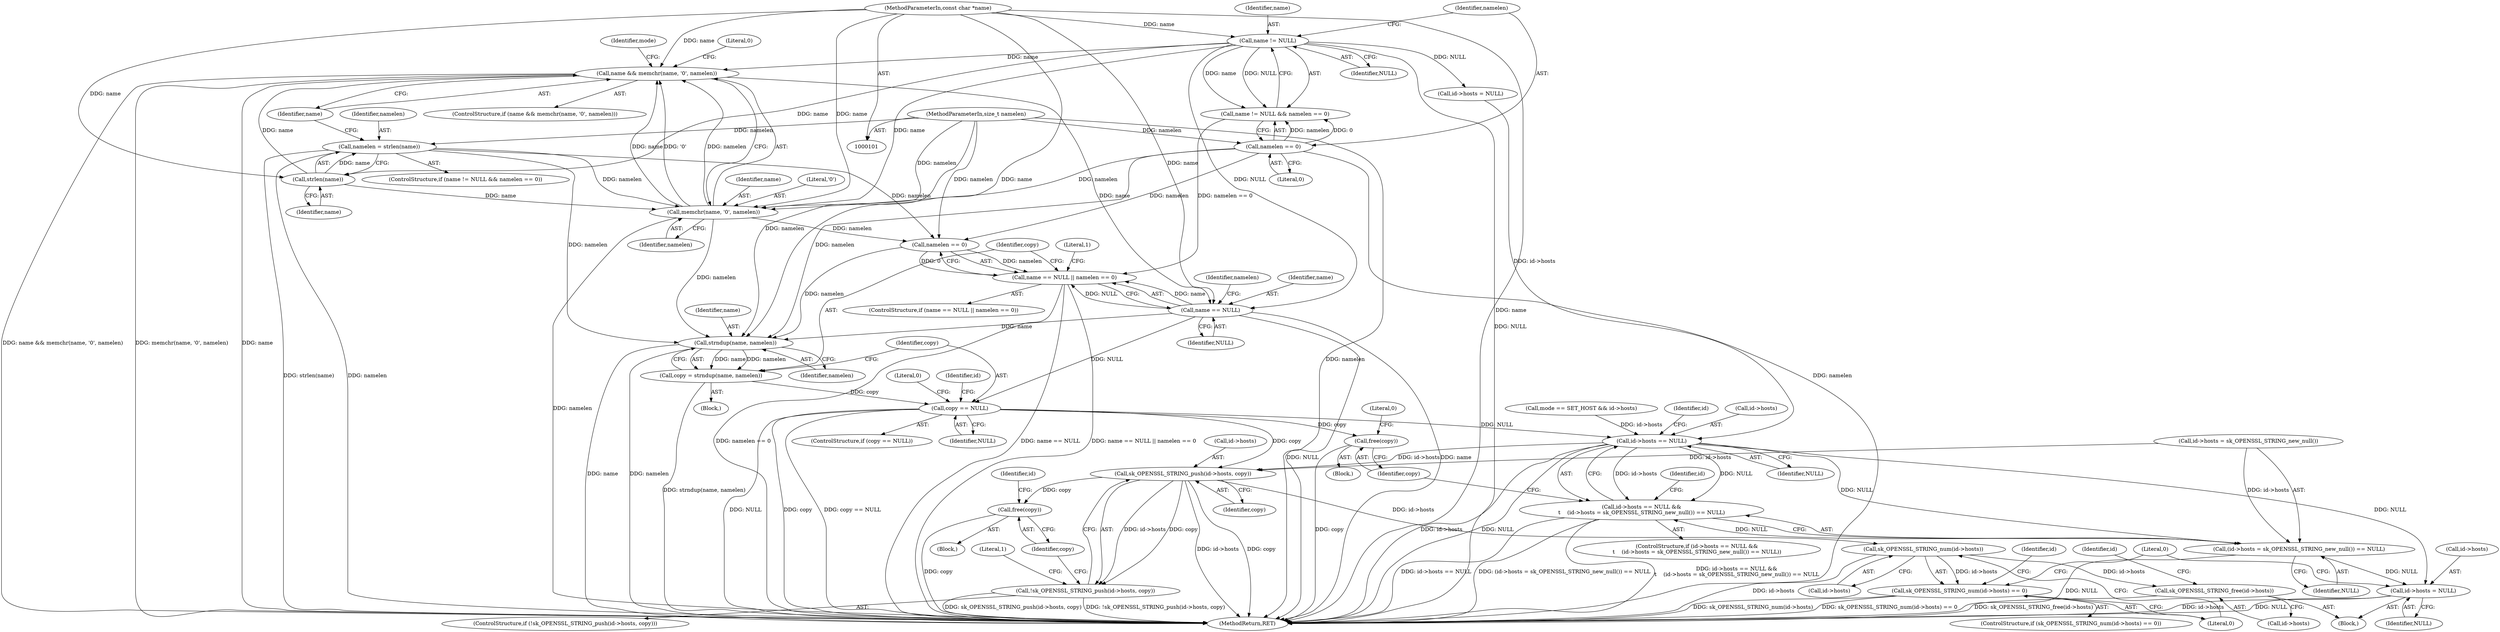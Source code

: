 digraph "0_openbsd_0654414afcce51a16d35d05060190a3ec4618d42@API" {
"1000121" [label="(Call,name && memchr(name, '\0', namelen))"];
"1000118" [label="(Call,strlen(name))"];
"1000110" [label="(Call,name != NULL)"];
"1000104" [label="(MethodParameterIn,const char *name)"];
"1000123" [label="(Call,memchr(name, '\0', namelen))"];
"1000116" [label="(Call,namelen = strlen(name))"];
"1000105" [label="(MethodParameterIn,size_t namelen)"];
"1000113" [label="(Call,namelen == 0)"];
"1000149" [label="(Call,name == NULL)"];
"1000148" [label="(Call,name == NULL || namelen == 0)"];
"1000159" [label="(Call,strndup(name, namelen))"];
"1000157" [label="(Call,copy = strndup(name, namelen))"];
"1000163" [label="(Call,copy == NULL)"];
"1000170" [label="(Call,id->hosts == NULL)"];
"1000169" [label="(Call,id->hosts == NULL &&\n\t    (id->hosts = sk_OPENSSL_STRING_new_null()) == NULL)"];
"1000175" [label="(Call,(id->hosts = sk_OPENSSL_STRING_new_null()) == NULL)"];
"1000209" [label="(Call,id->hosts = NULL)"];
"1000189" [label="(Call,sk_OPENSSL_STRING_push(id->hosts, copy))"];
"1000188" [label="(Call,!sk_OPENSSL_STRING_push(id->hosts, copy))"];
"1000195" [label="(Call,free(copy))"];
"1000199" [label="(Call,sk_OPENSSL_STRING_num(id->hosts))"];
"1000198" [label="(Call,sk_OPENSSL_STRING_num(id->hosts) == 0)"];
"1000205" [label="(Call,sk_OPENSSL_STRING_free(id->hosts))"];
"1000183" [label="(Call,free(copy))"];
"1000205" [label="(Call,sk_OPENSSL_STRING_free(id->hosts))"];
"1000142" [label="(Call,id->hosts = NULL)"];
"1000148" [label="(Call,name == NULL || namelen == 0)"];
"1000195" [label="(Call,free(copy))"];
"1000217" [label="(Literal,1)"];
"1000110" [label="(Call,name != NULL)"];
"1000169" [label="(Call,id->hosts == NULL &&\n\t    (id->hosts = sk_OPENSSL_STRING_new_null()) == NULL)"];
"1000218" [label="(MethodReturn,RET)"];
"1000108" [label="(ControlStructure,if (name != NULL && namelen == 0))"];
"1000152" [label="(Call,namelen == 0)"];
"1000161" [label="(Identifier,namelen)"];
"1000186" [label="(Literal,0)"];
"1000204" [label="(Block,)"];
"1000207" [label="(Identifier,id)"];
"1000114" [label="(Identifier,namelen)"];
"1000191" [label="(Identifier,id)"];
"1000124" [label="(Identifier,name)"];
"1000147" [label="(ControlStructure,if (name == NULL || namelen == 0))"];
"1000167" [label="(Literal,0)"];
"1000157" [label="(Call,copy = strndup(name, namelen))"];
"1000172" [label="(Identifier,id)"];
"1000190" [label="(Call,id->hosts)"];
"1000193" [label="(Identifier,copy)"];
"1000176" [label="(Call,id->hosts = sk_OPENSSL_STRING_new_null())"];
"1000182" [label="(Block,)"];
"1000203" [label="(Literal,0)"];
"1000211" [label="(Identifier,id)"];
"1000113" [label="(Call,namelen == 0)"];
"1000120" [label="(ControlStructure,if (name && memchr(name, '\0', namelen)))"];
"1000171" [label="(Call,id->hosts)"];
"1000162" [label="(ControlStructure,if (copy == NULL))"];
"1000187" [label="(ControlStructure,if (!sk_OPENSSL_STRING_push(id->hosts, copy)))"];
"1000200" [label="(Call,id->hosts)"];
"1000104" [label="(MethodParameterIn,const char *name)"];
"1000153" [label="(Identifier,namelen)"];
"1000150" [label="(Identifier,name)"];
"1000160" [label="(Identifier,name)"];
"1000164" [label="(Identifier,copy)"];
"1000165" [label="(Identifier,NULL)"];
"1000199" [label="(Call,sk_OPENSSL_STRING_num(id->hosts))"];
"1000121" [label="(Call,name && memchr(name, '\0', namelen))"];
"1000194" [label="(Block,)"];
"1000130" [label="(Call,mode == SET_HOST && id->hosts)"];
"1000188" [label="(Call,!sk_OPENSSL_STRING_push(id->hosts, copy))"];
"1000197" [label="(ControlStructure,if (sk_OPENSSL_STRING_num(id->hosts) == 0))"];
"1000168" [label="(ControlStructure,if (id->hosts == NULL &&\n\t    (id->hosts = sk_OPENSSL_STRING_new_null()) == NULL))"];
"1000128" [label="(Literal,0)"];
"1000119" [label="(Identifier,name)"];
"1000122" [label="(Identifier,name)"];
"1000170" [label="(Call,id->hosts == NULL)"];
"1000206" [label="(Call,id->hosts)"];
"1000159" [label="(Call,strndup(name, namelen))"];
"1000209" [label="(Call,id->hosts = NULL)"];
"1000181" [label="(Identifier,NULL)"];
"1000125" [label="(Literal,'\0')"];
"1000116" [label="(Call,namelen = strlen(name))"];
"1000118" [label="(Call,strlen(name))"];
"1000215" [label="(Literal,0)"];
"1000115" [label="(Literal,0)"];
"1000198" [label="(Call,sk_OPENSSL_STRING_num(id->hosts) == 0)"];
"1000105" [label="(MethodParameterIn,size_t namelen)"];
"1000158" [label="(Identifier,copy)"];
"1000210" [label="(Call,id->hosts)"];
"1000126" [label="(Identifier,namelen)"];
"1000201" [label="(Identifier,id)"];
"1000189" [label="(Call,sk_OPENSSL_STRING_push(id->hosts, copy))"];
"1000112" [label="(Identifier,NULL)"];
"1000175" [label="(Call,(id->hosts = sk_OPENSSL_STRING_new_null()) == NULL)"];
"1000117" [label="(Identifier,namelen)"];
"1000149" [label="(Call,name == NULL)"];
"1000163" [label="(Call,copy == NULL)"];
"1000109" [label="(Call,name != NULL && namelen == 0)"];
"1000196" [label="(Identifier,copy)"];
"1000174" [label="(Identifier,NULL)"];
"1000178" [label="(Identifier,id)"];
"1000213" [label="(Identifier,NULL)"];
"1000151" [label="(Identifier,NULL)"];
"1000132" [label="(Identifier,mode)"];
"1000156" [label="(Literal,1)"];
"1000106" [label="(Block,)"];
"1000123" [label="(Call,memchr(name, '\0', namelen))"];
"1000184" [label="(Identifier,copy)"];
"1000183" [label="(Call,free(copy))"];
"1000111" [label="(Identifier,name)"];
"1000121" -> "1000120"  [label="AST: "];
"1000121" -> "1000122"  [label="CFG: "];
"1000121" -> "1000123"  [label="CFG: "];
"1000122" -> "1000121"  [label="AST: "];
"1000123" -> "1000121"  [label="AST: "];
"1000128" -> "1000121"  [label="CFG: "];
"1000132" -> "1000121"  [label="CFG: "];
"1000121" -> "1000218"  [label="DDG: memchr(name, '\0', namelen)"];
"1000121" -> "1000218"  [label="DDG: name && memchr(name, '\0', namelen)"];
"1000121" -> "1000218"  [label="DDG: name"];
"1000118" -> "1000121"  [label="DDG: name"];
"1000110" -> "1000121"  [label="DDG: name"];
"1000123" -> "1000121"  [label="DDG: name"];
"1000123" -> "1000121"  [label="DDG: '\0'"];
"1000123" -> "1000121"  [label="DDG: namelen"];
"1000104" -> "1000121"  [label="DDG: name"];
"1000121" -> "1000149"  [label="DDG: name"];
"1000118" -> "1000116"  [label="AST: "];
"1000118" -> "1000119"  [label="CFG: "];
"1000119" -> "1000118"  [label="AST: "];
"1000116" -> "1000118"  [label="CFG: "];
"1000118" -> "1000116"  [label="DDG: name"];
"1000110" -> "1000118"  [label="DDG: name"];
"1000104" -> "1000118"  [label="DDG: name"];
"1000118" -> "1000123"  [label="DDG: name"];
"1000110" -> "1000109"  [label="AST: "];
"1000110" -> "1000112"  [label="CFG: "];
"1000111" -> "1000110"  [label="AST: "];
"1000112" -> "1000110"  [label="AST: "];
"1000114" -> "1000110"  [label="CFG: "];
"1000109" -> "1000110"  [label="CFG: "];
"1000110" -> "1000218"  [label="DDG: NULL"];
"1000110" -> "1000109"  [label="DDG: name"];
"1000110" -> "1000109"  [label="DDG: NULL"];
"1000104" -> "1000110"  [label="DDG: name"];
"1000110" -> "1000123"  [label="DDG: name"];
"1000110" -> "1000142"  [label="DDG: NULL"];
"1000110" -> "1000149"  [label="DDG: NULL"];
"1000104" -> "1000101"  [label="AST: "];
"1000104" -> "1000218"  [label="DDG: name"];
"1000104" -> "1000123"  [label="DDG: name"];
"1000104" -> "1000149"  [label="DDG: name"];
"1000104" -> "1000159"  [label="DDG: name"];
"1000123" -> "1000126"  [label="CFG: "];
"1000124" -> "1000123"  [label="AST: "];
"1000125" -> "1000123"  [label="AST: "];
"1000126" -> "1000123"  [label="AST: "];
"1000123" -> "1000218"  [label="DDG: namelen"];
"1000116" -> "1000123"  [label="DDG: namelen"];
"1000113" -> "1000123"  [label="DDG: namelen"];
"1000105" -> "1000123"  [label="DDG: namelen"];
"1000123" -> "1000152"  [label="DDG: namelen"];
"1000123" -> "1000159"  [label="DDG: namelen"];
"1000116" -> "1000108"  [label="AST: "];
"1000117" -> "1000116"  [label="AST: "];
"1000122" -> "1000116"  [label="CFG: "];
"1000116" -> "1000218"  [label="DDG: strlen(name)"];
"1000116" -> "1000218"  [label="DDG: namelen"];
"1000105" -> "1000116"  [label="DDG: namelen"];
"1000116" -> "1000152"  [label="DDG: namelen"];
"1000116" -> "1000159"  [label="DDG: namelen"];
"1000105" -> "1000101"  [label="AST: "];
"1000105" -> "1000218"  [label="DDG: namelen"];
"1000105" -> "1000113"  [label="DDG: namelen"];
"1000105" -> "1000152"  [label="DDG: namelen"];
"1000105" -> "1000159"  [label="DDG: namelen"];
"1000113" -> "1000109"  [label="AST: "];
"1000113" -> "1000115"  [label="CFG: "];
"1000114" -> "1000113"  [label="AST: "];
"1000115" -> "1000113"  [label="AST: "];
"1000109" -> "1000113"  [label="CFG: "];
"1000113" -> "1000218"  [label="DDG: namelen"];
"1000113" -> "1000109"  [label="DDG: namelen"];
"1000113" -> "1000109"  [label="DDG: 0"];
"1000113" -> "1000152"  [label="DDG: namelen"];
"1000113" -> "1000159"  [label="DDG: namelen"];
"1000149" -> "1000148"  [label="AST: "];
"1000149" -> "1000151"  [label="CFG: "];
"1000150" -> "1000149"  [label="AST: "];
"1000151" -> "1000149"  [label="AST: "];
"1000153" -> "1000149"  [label="CFG: "];
"1000148" -> "1000149"  [label="CFG: "];
"1000149" -> "1000218"  [label="DDG: NULL"];
"1000149" -> "1000218"  [label="DDG: name"];
"1000149" -> "1000148"  [label="DDG: name"];
"1000149" -> "1000148"  [label="DDG: NULL"];
"1000149" -> "1000159"  [label="DDG: name"];
"1000149" -> "1000163"  [label="DDG: NULL"];
"1000148" -> "1000147"  [label="AST: "];
"1000148" -> "1000152"  [label="CFG: "];
"1000152" -> "1000148"  [label="AST: "];
"1000156" -> "1000148"  [label="CFG: "];
"1000158" -> "1000148"  [label="CFG: "];
"1000148" -> "1000218"  [label="DDG: namelen == 0"];
"1000148" -> "1000218"  [label="DDG: name == NULL"];
"1000148" -> "1000218"  [label="DDG: name == NULL || namelen == 0"];
"1000109" -> "1000148"  [label="DDG: namelen == 0"];
"1000152" -> "1000148"  [label="DDG: namelen"];
"1000152" -> "1000148"  [label="DDG: 0"];
"1000159" -> "1000157"  [label="AST: "];
"1000159" -> "1000161"  [label="CFG: "];
"1000160" -> "1000159"  [label="AST: "];
"1000161" -> "1000159"  [label="AST: "];
"1000157" -> "1000159"  [label="CFG: "];
"1000159" -> "1000218"  [label="DDG: name"];
"1000159" -> "1000218"  [label="DDG: namelen"];
"1000159" -> "1000157"  [label="DDG: name"];
"1000159" -> "1000157"  [label="DDG: namelen"];
"1000152" -> "1000159"  [label="DDG: namelen"];
"1000157" -> "1000106"  [label="AST: "];
"1000158" -> "1000157"  [label="AST: "];
"1000164" -> "1000157"  [label="CFG: "];
"1000157" -> "1000218"  [label="DDG: strndup(name, namelen)"];
"1000157" -> "1000163"  [label="DDG: copy"];
"1000163" -> "1000162"  [label="AST: "];
"1000163" -> "1000165"  [label="CFG: "];
"1000164" -> "1000163"  [label="AST: "];
"1000165" -> "1000163"  [label="AST: "];
"1000167" -> "1000163"  [label="CFG: "];
"1000172" -> "1000163"  [label="CFG: "];
"1000163" -> "1000218"  [label="DDG: copy"];
"1000163" -> "1000218"  [label="DDG: copy == NULL"];
"1000163" -> "1000218"  [label="DDG: NULL"];
"1000163" -> "1000170"  [label="DDG: NULL"];
"1000163" -> "1000183"  [label="DDG: copy"];
"1000163" -> "1000189"  [label="DDG: copy"];
"1000170" -> "1000169"  [label="AST: "];
"1000170" -> "1000174"  [label="CFG: "];
"1000171" -> "1000170"  [label="AST: "];
"1000174" -> "1000170"  [label="AST: "];
"1000178" -> "1000170"  [label="CFG: "];
"1000169" -> "1000170"  [label="CFG: "];
"1000170" -> "1000218"  [label="DDG: id->hosts"];
"1000170" -> "1000218"  [label="DDG: NULL"];
"1000170" -> "1000169"  [label="DDG: id->hosts"];
"1000170" -> "1000169"  [label="DDG: NULL"];
"1000130" -> "1000170"  [label="DDG: id->hosts"];
"1000142" -> "1000170"  [label="DDG: id->hosts"];
"1000170" -> "1000175"  [label="DDG: NULL"];
"1000170" -> "1000189"  [label="DDG: id->hosts"];
"1000170" -> "1000209"  [label="DDG: NULL"];
"1000169" -> "1000168"  [label="AST: "];
"1000169" -> "1000175"  [label="CFG: "];
"1000175" -> "1000169"  [label="AST: "];
"1000184" -> "1000169"  [label="CFG: "];
"1000191" -> "1000169"  [label="CFG: "];
"1000169" -> "1000218"  [label="DDG: id->hosts == NULL &&\n\t    (id->hosts = sk_OPENSSL_STRING_new_null()) == NULL"];
"1000169" -> "1000218"  [label="DDG: id->hosts == NULL"];
"1000169" -> "1000218"  [label="DDG: (id->hosts = sk_OPENSSL_STRING_new_null()) == NULL"];
"1000175" -> "1000169"  [label="DDG: NULL"];
"1000175" -> "1000181"  [label="CFG: "];
"1000176" -> "1000175"  [label="AST: "];
"1000181" -> "1000175"  [label="AST: "];
"1000175" -> "1000218"  [label="DDG: NULL"];
"1000176" -> "1000175"  [label="DDG: id->hosts"];
"1000175" -> "1000209"  [label="DDG: NULL"];
"1000209" -> "1000204"  [label="AST: "];
"1000209" -> "1000213"  [label="CFG: "];
"1000210" -> "1000209"  [label="AST: "];
"1000213" -> "1000209"  [label="AST: "];
"1000215" -> "1000209"  [label="CFG: "];
"1000209" -> "1000218"  [label="DDG: id->hosts"];
"1000209" -> "1000218"  [label="DDG: NULL"];
"1000189" -> "1000188"  [label="AST: "];
"1000189" -> "1000193"  [label="CFG: "];
"1000190" -> "1000189"  [label="AST: "];
"1000193" -> "1000189"  [label="AST: "];
"1000188" -> "1000189"  [label="CFG: "];
"1000189" -> "1000218"  [label="DDG: id->hosts"];
"1000189" -> "1000218"  [label="DDG: copy"];
"1000189" -> "1000188"  [label="DDG: id->hosts"];
"1000189" -> "1000188"  [label="DDG: copy"];
"1000176" -> "1000189"  [label="DDG: id->hosts"];
"1000189" -> "1000195"  [label="DDG: copy"];
"1000189" -> "1000199"  [label="DDG: id->hosts"];
"1000188" -> "1000187"  [label="AST: "];
"1000196" -> "1000188"  [label="CFG: "];
"1000217" -> "1000188"  [label="CFG: "];
"1000188" -> "1000218"  [label="DDG: !sk_OPENSSL_STRING_push(id->hosts, copy)"];
"1000188" -> "1000218"  [label="DDG: sk_OPENSSL_STRING_push(id->hosts, copy)"];
"1000195" -> "1000194"  [label="AST: "];
"1000195" -> "1000196"  [label="CFG: "];
"1000196" -> "1000195"  [label="AST: "];
"1000201" -> "1000195"  [label="CFG: "];
"1000195" -> "1000218"  [label="DDG: copy"];
"1000199" -> "1000198"  [label="AST: "];
"1000199" -> "1000200"  [label="CFG: "];
"1000200" -> "1000199"  [label="AST: "];
"1000203" -> "1000199"  [label="CFG: "];
"1000199" -> "1000218"  [label="DDG: id->hosts"];
"1000199" -> "1000198"  [label="DDG: id->hosts"];
"1000199" -> "1000205"  [label="DDG: id->hosts"];
"1000198" -> "1000197"  [label="AST: "];
"1000198" -> "1000203"  [label="CFG: "];
"1000203" -> "1000198"  [label="AST: "];
"1000207" -> "1000198"  [label="CFG: "];
"1000215" -> "1000198"  [label="CFG: "];
"1000198" -> "1000218"  [label="DDG: sk_OPENSSL_STRING_num(id->hosts)"];
"1000198" -> "1000218"  [label="DDG: sk_OPENSSL_STRING_num(id->hosts) == 0"];
"1000205" -> "1000204"  [label="AST: "];
"1000205" -> "1000206"  [label="CFG: "];
"1000206" -> "1000205"  [label="AST: "];
"1000211" -> "1000205"  [label="CFG: "];
"1000205" -> "1000218"  [label="DDG: sk_OPENSSL_STRING_free(id->hosts)"];
"1000183" -> "1000182"  [label="AST: "];
"1000183" -> "1000184"  [label="CFG: "];
"1000184" -> "1000183"  [label="AST: "];
"1000186" -> "1000183"  [label="CFG: "];
"1000183" -> "1000218"  [label="DDG: copy"];
}
